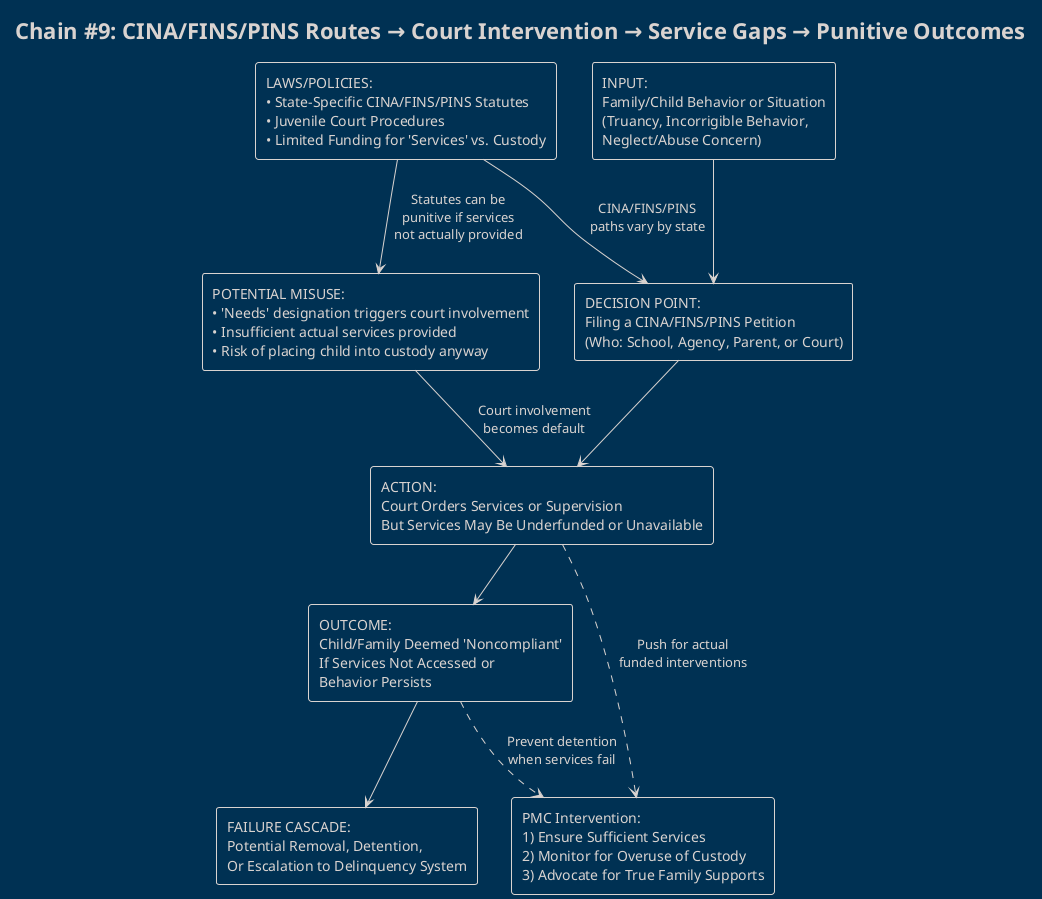 @startuml Chain9-CINA-FINS-PINS
!theme blueprint
top to bottom direction

title Chain #9: CINA/FINS/PINS Routes → Court Intervention → Service Gaps → Punitive Outcomes

rectangle "LAWS/POLICIES:\n• State-Specific CINA/FINS/PINS Statutes\n• Juvenile Court Procedures\n• Limited Funding for 'Services' vs. Custody" as L9
rectangle "POTENTIAL MISUSE:\n• 'Needs' designation triggers court involvement\n• Insufficient actual services provided\n• Risk of placing child into custody anyway" as M9

rectangle "INPUT:\nFamily/Child Behavior or Situation\n(Truancy, Incorrigible Behavior,\nNeglect/Abuse Concern)" as C9_Input
rectangle "DECISION POINT:\nFiling a CINA/FINS/PINS Petition\n(Who: School, Agency, Parent, or Court)" as C9_Decision
rectangle "ACTION:\nCourt Orders Services or Supervision\nBut Services May Be Underfunded or Unavailable" as C9_Action
rectangle "OUTCOME:\nChild/Family Deemed 'Noncompliant'\nIf Services Not Accessed or\nBehavior Persists" as C9_Outcome
rectangle "FAILURE CASCADE:\nPotential Removal, Detention,\nOr Escalation to Delinquency System" as C9_Failure
rectangle "PMC Intervention:\n1) Ensure Sufficient Services\n2) Monitor for Overuse of Custody\n3) Advocate for True Family Supports" as C9_PMC

L9 --> M9 : "Statutes can be\npunitive if services\nnot actually provided"
L9 --> C9_Decision : "CINA/FINS/PINS\npaths vary by state"
M9 --> C9_Action : "Court involvement\nbecomes default"

C9_Input --> C9_Decision
C9_Decision --> C9_Action
C9_Action --> C9_Outcome
C9_Outcome --> C9_Failure

C9_Action -[dashed]-> C9_PMC : "Push for actual\nfunded interventions"
C9_Outcome -[dashed]-> C9_PMC : "Prevent detention\nwhen services fail"

@enduml
